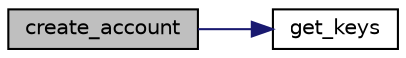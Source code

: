 digraph "create_account"
{
 // LATEX_PDF_SIZE
  edge [fontname="Helvetica",fontsize="10",labelfontname="Helvetica",labelfontsize="10"];
  node [fontname="Helvetica",fontsize="10",shape=record];
  rankdir="LR";
  Node1 [label="create_account",height=0.2,width=0.4,color="black", fillcolor="grey75", style="filled", fontcolor="black",tooltip="Creates an account in local and broadcasts the creation to the network."];
  Node1 -> Node2 [color="midnightblue",fontsize="10",style="solid",fontname="Helvetica"];
  Node2 [label="get_keys",height=0.2,width=0.4,color="black", fillcolor="white", style="filled",URL="$rsa_8h.html#a43ef74c79e95360f43f9f9bd32b33b1d",tooltip="Get the keys object."];
}
